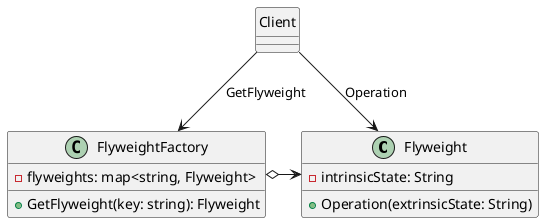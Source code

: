 @startuml
class Flyweight {
  -intrinsicState: String
  +Operation(extrinsicState: String)
}

class FlyweightFactory {
  -flyweights: map<string, Flyweight>
  +GetFlyweight(key: string): Flyweight
}

class Client {}
hide Client circle 

Client --> Flyweight: Operation
Client --> FlyweightFactory: GetFlyweight
FlyweightFactory o-> Flyweight

@enduml
